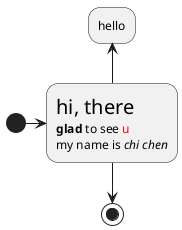 @startuml
(*) -right-> "<size:20>hi, there</size>\n<b>glad</b> to see <color:red>u</color>
my name is <i>chi chen</i>" as greeting
-down-> (*)

greeting -up-> "hello"
@enduml